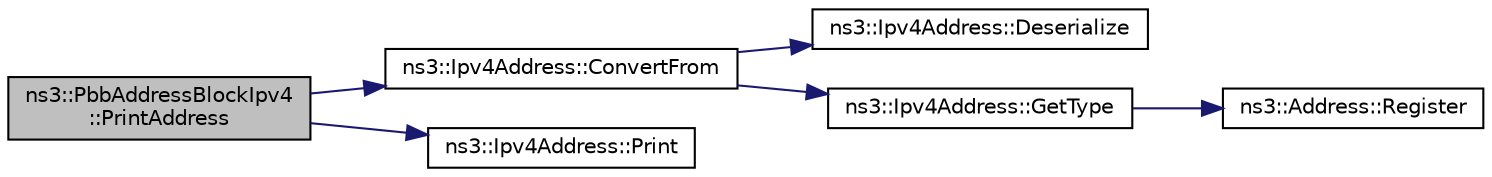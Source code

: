 digraph "ns3::PbbAddressBlockIpv4::PrintAddress"
{
 // LATEX_PDF_SIZE
  edge [fontname="Helvetica",fontsize="10",labelfontname="Helvetica",labelfontsize="10"];
  node [fontname="Helvetica",fontsize="10",shape=record];
  rankdir="LR";
  Node1 [label="ns3::PbbAddressBlockIpv4\l::PrintAddress",height=0.2,width=0.4,color="black", fillcolor="grey75", style="filled", fontcolor="black",tooltip="Print one or more addresses."];
  Node1 -> Node2 [color="midnightblue",fontsize="10",style="solid",fontname="Helvetica"];
  Node2 [label="ns3::Ipv4Address::ConvertFrom",height=0.2,width=0.4,color="black", fillcolor="white", style="filled",URL="$classns3_1_1_ipv4_address.html#a5fd4a8f0f7bb75e35dad3d401ef4cbc1",tooltip=" "];
  Node2 -> Node3 [color="midnightblue",fontsize="10",style="solid",fontname="Helvetica"];
  Node3 [label="ns3::Ipv4Address::Deserialize",height=0.2,width=0.4,color="black", fillcolor="white", style="filled",URL="$classns3_1_1_ipv4_address.html#ac6e205258d95465ce51c148e51590760",tooltip=" "];
  Node2 -> Node4 [color="midnightblue",fontsize="10",style="solid",fontname="Helvetica"];
  Node4 [label="ns3::Ipv4Address::GetType",height=0.2,width=0.4,color="black", fillcolor="white", style="filled",URL="$classns3_1_1_ipv4_address.html#a2553c778aff2c45c06f03d520cf2a102",tooltip="Get the underlying address type (automatically assigned)."];
  Node4 -> Node5 [color="midnightblue",fontsize="10",style="solid",fontname="Helvetica"];
  Node5 [label="ns3::Address::Register",height=0.2,width=0.4,color="black", fillcolor="white", style="filled",URL="$classns3_1_1_address.html#a75d239c79bb3c39d64a8db4f2d3d9b20",tooltip="Allocate a new type id for a new type of address."];
  Node1 -> Node6 [color="midnightblue",fontsize="10",style="solid",fontname="Helvetica"];
  Node6 [label="ns3::Ipv4Address::Print",height=0.2,width=0.4,color="black", fillcolor="white", style="filled",URL="$classns3_1_1_ipv4_address.html#a00a593a0fb42bc10ce3a1fc828f4aecc",tooltip="Print this address to the given output stream."];
}
